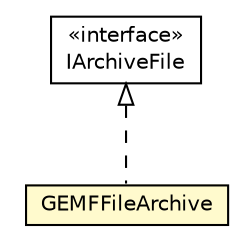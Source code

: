 #!/usr/local/bin/dot
#
# Class diagram 
# Generated by UMLGraph version R5_6-24-gf6e263 (http://www.umlgraph.org/)
#

digraph G {
	edge [fontname="Helvetica",fontsize=10,labelfontname="Helvetica",labelfontsize=10];
	node [fontname="Helvetica",fontsize=10,shape=plaintext];
	nodesep=0.25;
	ranksep=0.5;
	// org.osmdroid.tileprovider.modules.GEMFFileArchive
	c8286 [label=<<table title="org.osmdroid.tileprovider.modules.GEMFFileArchive" border="0" cellborder="1" cellspacing="0" cellpadding="2" port="p" bgcolor="lemonChiffon" href="./GEMFFileArchive.html">
		<tr><td><table border="0" cellspacing="0" cellpadding="1">
<tr><td align="center" balign="center"> GEMFFileArchive </td></tr>
		</table></td></tr>
		</table>>, URL="./GEMFFileArchive.html", fontname="Helvetica", fontcolor="black", fontsize=10.0];
	// org.osmdroid.tileprovider.modules.IArchiveFile
	c8287 [label=<<table title="org.osmdroid.tileprovider.modules.IArchiveFile" border="0" cellborder="1" cellspacing="0" cellpadding="2" port="p" href="./IArchiveFile.html">
		<tr><td><table border="0" cellspacing="0" cellpadding="1">
<tr><td align="center" balign="center"> &#171;interface&#187; </td></tr>
<tr><td align="center" balign="center"> IArchiveFile </td></tr>
		</table></td></tr>
		</table>>, URL="./IArchiveFile.html", fontname="Helvetica", fontcolor="black", fontsize=10.0];
	//org.osmdroid.tileprovider.modules.GEMFFileArchive implements org.osmdroid.tileprovider.modules.IArchiveFile
	c8287:p -> c8286:p [dir=back,arrowtail=empty,style=dashed];
}

